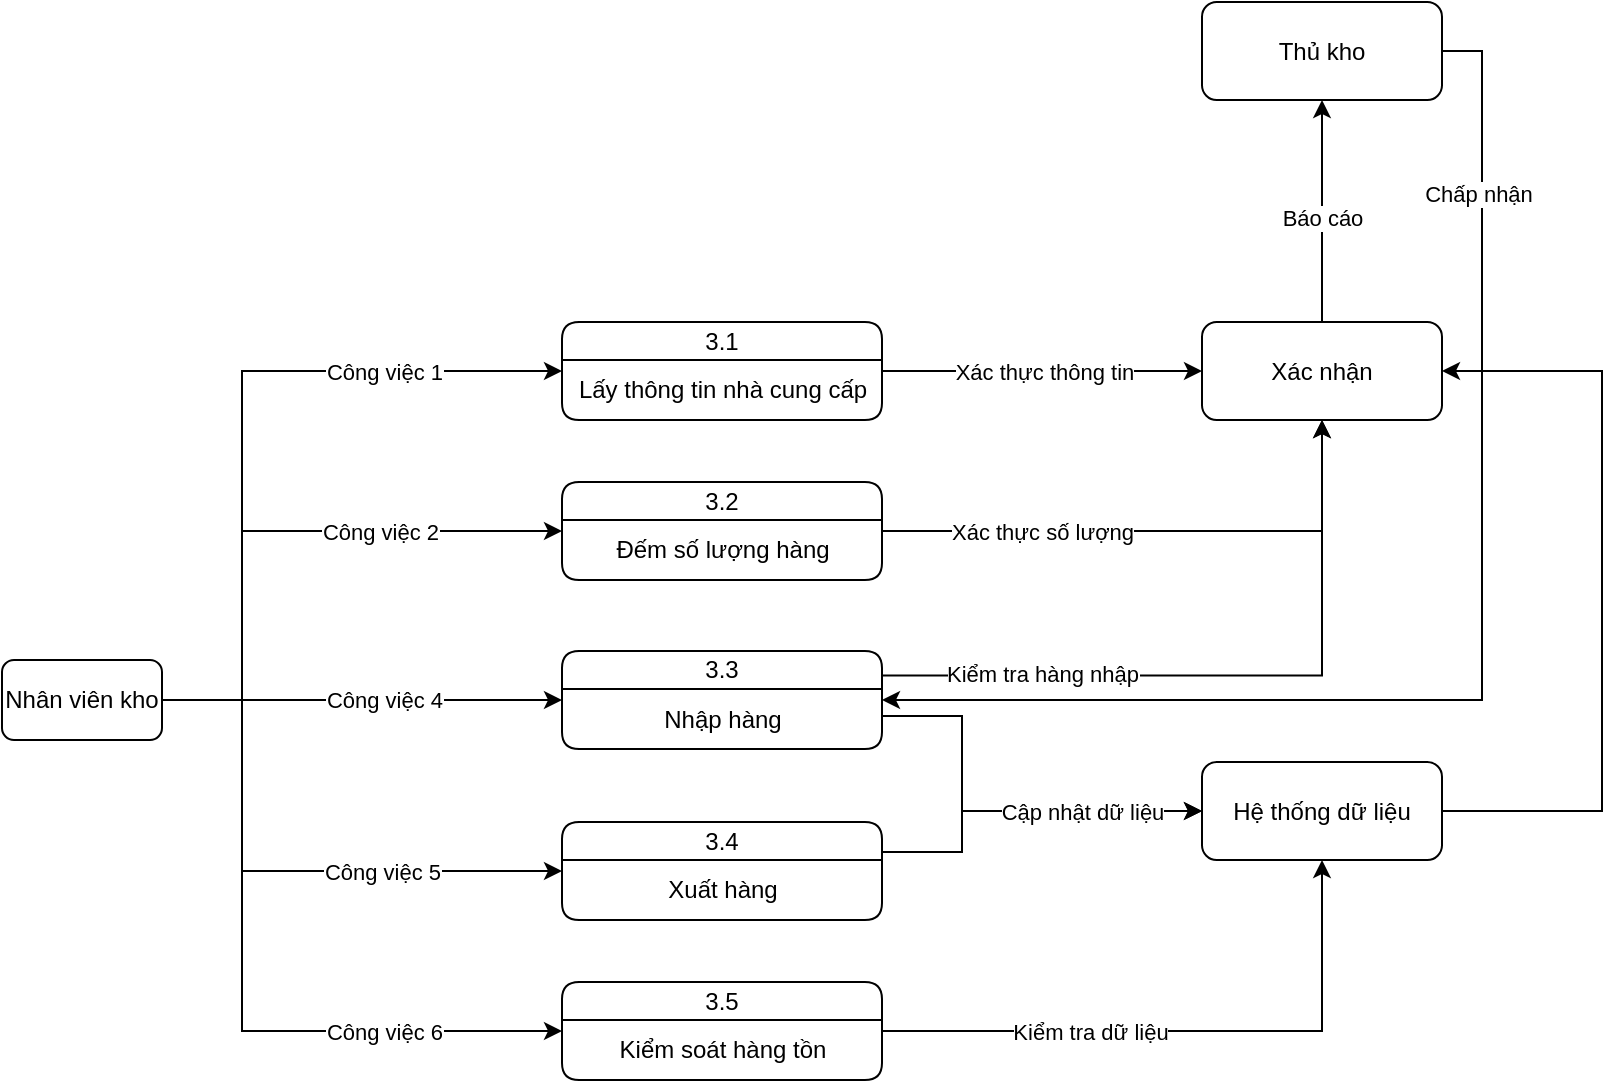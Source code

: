 <mxfile version="20.5.3" type="github">
  <diagram id="jDiCQ6K3not6Lp66DAId" name="Page-1">
    <mxGraphModel dx="1422" dy="782" grid="1" gridSize="10" guides="1" tooltips="1" connect="1" arrows="1" fold="1" page="1" pageScale="1" pageWidth="850" pageHeight="1100" math="0" shadow="0">
      <root>
        <mxCell id="0" />
        <mxCell id="1" parent="0" />
        <mxCell id="AIuGeXBI3ISIS_ihN_wv-3" value="Nhân viên kho" style="rounded=1;whiteSpace=wrap;html=1;fillStyle=hatch;" parent="1" vertex="1">
          <mxGeometry x="40" y="749" width="80" height="40" as="geometry" />
        </mxCell>
        <mxCell id="AIuGeXBI3ISIS_ihN_wv-4" style="rounded=0;orthogonalLoop=1;jettySize=auto;html=1;labelBorderColor=none;entryX=0;entryY=0.5;entryDx=0;entryDy=0;exitX=1;exitY=0.5;exitDx=0;exitDy=0;edgeStyle=orthogonalEdgeStyle;" parent="1" source="AIuGeXBI3ISIS_ihN_wv-3" target="AIuGeXBI3ISIS_ihN_wv-10" edge="1">
          <mxGeometry relative="1" as="geometry">
            <Array as="points">
              <mxPoint x="160" y="769" />
              <mxPoint x="160" y="605" />
            </Array>
            <mxPoint x="120" y="519" as="sourcePoint" />
          </mxGeometry>
        </mxCell>
        <mxCell id="AIuGeXBI3ISIS_ihN_wv-5" value="Công việc 1" style="edgeLabel;html=1;align=center;verticalAlign=middle;resizable=0;points=[];" parent="AIuGeXBI3ISIS_ihN_wv-4" vertex="1" connectable="0">
          <mxGeometry x="0.143" y="3" relative="1" as="geometry">
            <mxPoint x="67" y="3" as="offset" />
          </mxGeometry>
        </mxCell>
        <mxCell id="AIuGeXBI3ISIS_ihN_wv-8" style="edgeStyle=elbowEdgeStyle;rounded=0;orthogonalLoop=1;jettySize=auto;html=1;entryX=0;entryY=0.5;entryDx=0;entryDy=0;labelBorderColor=none;" parent="1" source="AIuGeXBI3ISIS_ihN_wv-10" target="AIuGeXBI3ISIS_ihN_wv-42" edge="1">
          <mxGeometry relative="1" as="geometry" />
        </mxCell>
        <mxCell id="AIuGeXBI3ISIS_ihN_wv-9" value="Xác thực thông tin" style="edgeLabel;html=1;align=center;verticalAlign=middle;resizable=0;points=[];" parent="AIuGeXBI3ISIS_ihN_wv-8" vertex="1" connectable="0">
          <mxGeometry x="0.167" relative="1" as="geometry">
            <mxPoint x="-13" as="offset" />
          </mxGeometry>
        </mxCell>
        <mxCell id="AIuGeXBI3ISIS_ihN_wv-10" value="3.1" style="swimlane;fontStyle=0;childLayout=stackLayout;horizontal=1;startSize=19;horizontalStack=0;resizeParent=1;resizeParentMax=0;resizeLast=0;collapsible=1;marginBottom=0;whiteSpace=wrap;html=1;rounded=1;fillStyle=hatch;" parent="1" vertex="1">
          <mxGeometry x="320" y="580" width="160" height="49" as="geometry" />
        </mxCell>
        <mxCell id="AIuGeXBI3ISIS_ihN_wv-11" style="edgeStyle=none;rounded=0;orthogonalLoop=1;jettySize=auto;html=1;labelBorderColor=none;" parent="AIuGeXBI3ISIS_ihN_wv-10" source="AIuGeXBI3ISIS_ihN_wv-12" target="AIuGeXBI3ISIS_ihN_wv-10" edge="1">
          <mxGeometry relative="1" as="geometry" />
        </mxCell>
        <mxCell id="AIuGeXBI3ISIS_ihN_wv-12" value="&lt;div&gt;Lấy thông tin nhà cung cấp&lt;br&gt;&lt;/div&gt;" style="text;html=1;align=center;verticalAlign=middle;resizable=0;points=[];autosize=1;strokeColor=none;fillColor=none;" parent="AIuGeXBI3ISIS_ihN_wv-10" vertex="1">
          <mxGeometry y="19" width="160" height="30" as="geometry" />
        </mxCell>
        <mxCell id="AIuGeXBI3ISIS_ihN_wv-13" style="edgeStyle=orthogonalEdgeStyle;rounded=0;orthogonalLoop=1;jettySize=auto;html=1;entryX=0.5;entryY=1;entryDx=0;entryDy=0;labelBorderColor=none;" parent="1" source="AIuGeXBI3ISIS_ihN_wv-15" target="AIuGeXBI3ISIS_ihN_wv-42" edge="1">
          <mxGeometry relative="1" as="geometry" />
        </mxCell>
        <mxCell id="AIuGeXBI3ISIS_ihN_wv-14" value="Xác thực số lượng" style="edgeLabel;html=1;align=center;verticalAlign=middle;resizable=0;points=[];" parent="AIuGeXBI3ISIS_ihN_wv-13" vertex="1" connectable="0">
          <mxGeometry x="-0.44" y="1" relative="1" as="geometry">
            <mxPoint x="3" y="1" as="offset" />
          </mxGeometry>
        </mxCell>
        <mxCell id="AIuGeXBI3ISIS_ihN_wv-15" value="3.2" style="swimlane;fontStyle=0;childLayout=stackLayout;horizontal=1;startSize=19;horizontalStack=0;resizeParent=1;resizeParentMax=0;resizeLast=0;collapsible=1;marginBottom=0;whiteSpace=wrap;html=1;rounded=1;fillStyle=hatch;" parent="1" vertex="1">
          <mxGeometry x="320" y="660" width="160" height="49" as="geometry" />
        </mxCell>
        <mxCell id="AIuGeXBI3ISIS_ihN_wv-16" value="&lt;div&gt;Đếm số lượng hàng&lt;br&gt;&lt;/div&gt;" style="text;html=1;align=center;verticalAlign=middle;resizable=0;points=[];autosize=1;strokeColor=none;fillColor=none;" parent="AIuGeXBI3ISIS_ihN_wv-15" vertex="1">
          <mxGeometry y="19" width="160" height="30" as="geometry" />
        </mxCell>
        <mxCell id="AIuGeXBI3ISIS_ihN_wv-17" style="edgeStyle=orthogonalEdgeStyle;rounded=0;orthogonalLoop=1;jettySize=auto;html=1;entryX=0.5;entryY=1;entryDx=0;entryDy=0;labelBorderColor=none;exitX=1;exitY=0.25;exitDx=0;exitDy=0;" parent="1" source="AIuGeXBI3ISIS_ihN_wv-20" target="AIuGeXBI3ISIS_ihN_wv-42" edge="1">
          <mxGeometry relative="1" as="geometry">
            <mxPoint x="540" y="740" as="sourcePoint" />
          </mxGeometry>
        </mxCell>
        <mxCell id="AIuGeXBI3ISIS_ihN_wv-18" value="Kiểm tra hàng nhập" style="edgeLabel;html=1;align=center;verticalAlign=middle;resizable=0;points=[];" parent="AIuGeXBI3ISIS_ihN_wv-17" vertex="1" connectable="0">
          <mxGeometry x="-0.306" y="1" relative="1" as="geometry">
            <mxPoint x="-41" as="offset" />
          </mxGeometry>
        </mxCell>
        <mxCell id="AIuGeXBI3ISIS_ihN_wv-19" style="edgeStyle=orthogonalEdgeStyle;rounded=0;orthogonalLoop=1;jettySize=auto;html=1;entryX=0;entryY=0.5;entryDx=0;entryDy=0;labelBorderColor=none;exitX=1;exitY=0.75;exitDx=0;exitDy=0;" parent="1" source="AIuGeXBI3ISIS_ihN_wv-20" target="AIuGeXBI3ISIS_ihN_wv-39" edge="1">
          <mxGeometry relative="1" as="geometry">
            <mxPoint x="430" y="780" as="sourcePoint" />
            <Array as="points">
              <mxPoint x="520" y="777" />
              <mxPoint x="520" y="825" />
            </Array>
          </mxGeometry>
        </mxCell>
        <mxCell id="AIuGeXBI3ISIS_ihN_wv-20" value="3.3" style="swimlane;fontStyle=0;childLayout=stackLayout;horizontal=1;startSize=19;horizontalStack=0;resizeParent=1;resizeParentMax=0;resizeLast=0;collapsible=1;marginBottom=0;whiteSpace=wrap;html=1;rounded=1;fillStyle=hatch;" parent="1" vertex="1">
          <mxGeometry x="320" y="744.5" width="160" height="49" as="geometry" />
        </mxCell>
        <mxCell id="AIuGeXBI3ISIS_ihN_wv-21" value="Nhập hàng" style="text;html=1;align=center;verticalAlign=middle;resizable=0;points=[];autosize=1;strokeColor=none;fillColor=none;" parent="AIuGeXBI3ISIS_ihN_wv-20" vertex="1">
          <mxGeometry y="19" width="160" height="30" as="geometry" />
        </mxCell>
        <mxCell id="AIuGeXBI3ISIS_ihN_wv-22" style="edgeStyle=orthogonalEdgeStyle;rounded=0;orthogonalLoop=1;jettySize=auto;html=1;entryX=0;entryY=0.5;entryDx=0;entryDy=0;labelBorderColor=none;" parent="1" source="AIuGeXBI3ISIS_ihN_wv-24" target="AIuGeXBI3ISIS_ihN_wv-39" edge="1">
          <mxGeometry relative="1" as="geometry">
            <Array as="points">
              <mxPoint x="520" y="845" />
              <mxPoint x="520" y="825" />
            </Array>
          </mxGeometry>
        </mxCell>
        <mxCell id="AIuGeXBI3ISIS_ihN_wv-23" value="Cập nhật dữ liệu" style="edgeLabel;html=1;align=center;verticalAlign=middle;resizable=0;points=[];" parent="AIuGeXBI3ISIS_ihN_wv-22" vertex="1" connectable="0">
          <mxGeometry x="0.212" y="-3" relative="1" as="geometry">
            <mxPoint x="11" y="-3" as="offset" />
          </mxGeometry>
        </mxCell>
        <mxCell id="AIuGeXBI3ISIS_ihN_wv-24" value="3.4" style="swimlane;fontStyle=0;childLayout=stackLayout;horizontal=1;startSize=19;horizontalStack=0;resizeParent=1;resizeParentMax=0;resizeLast=0;collapsible=1;marginBottom=0;whiteSpace=wrap;html=1;rounded=1;fillStyle=hatch;" parent="1" vertex="1">
          <mxGeometry x="320" y="830" width="160" height="49" as="geometry" />
        </mxCell>
        <mxCell id="AIuGeXBI3ISIS_ihN_wv-25" value="Xuất hàng" style="text;html=1;align=center;verticalAlign=middle;resizable=0;points=[];autosize=1;strokeColor=none;fillColor=none;" parent="AIuGeXBI3ISIS_ihN_wv-24" vertex="1">
          <mxGeometry y="19" width="160" height="30" as="geometry" />
        </mxCell>
        <mxCell id="AIuGeXBI3ISIS_ihN_wv-26" style="edgeStyle=orthogonalEdgeStyle;rounded=0;orthogonalLoop=1;jettySize=auto;html=1;entryX=0.5;entryY=1;entryDx=0;entryDy=0;labelBorderColor=none;" parent="1" source="AIuGeXBI3ISIS_ihN_wv-28" target="AIuGeXBI3ISIS_ihN_wv-39" edge="1">
          <mxGeometry relative="1" as="geometry" />
        </mxCell>
        <mxCell id="AIuGeXBI3ISIS_ihN_wv-27" value="Kiểm tra dữ liệu" style="edgeLabel;html=1;align=center;verticalAlign=middle;resizable=0;points=[];" parent="AIuGeXBI3ISIS_ihN_wv-26" vertex="1" connectable="0">
          <mxGeometry x="-0.435" y="-1" relative="1" as="geometry">
            <mxPoint x="17" y="-1" as="offset" />
          </mxGeometry>
        </mxCell>
        <mxCell id="AIuGeXBI3ISIS_ihN_wv-28" value="3.5" style="swimlane;fontStyle=0;childLayout=stackLayout;horizontal=1;startSize=19;horizontalStack=0;resizeParent=1;resizeParentMax=0;resizeLast=0;collapsible=1;marginBottom=0;whiteSpace=wrap;html=1;rounded=1;fillStyle=hatch;" parent="1" vertex="1">
          <mxGeometry x="320" y="910" width="160" height="49" as="geometry" />
        </mxCell>
        <mxCell id="AIuGeXBI3ISIS_ihN_wv-29" value="&lt;div&gt;Kiểm soát hàng tồn&lt;br&gt;&lt;/div&gt;" style="text;html=1;align=center;verticalAlign=middle;resizable=0;points=[];autosize=1;strokeColor=none;fillColor=none;" parent="AIuGeXBI3ISIS_ihN_wv-28" vertex="1">
          <mxGeometry y="19" width="160" height="30" as="geometry" />
        </mxCell>
        <mxCell id="AIuGeXBI3ISIS_ihN_wv-30" style="rounded=0;orthogonalLoop=1;jettySize=auto;html=1;labelBorderColor=none;entryX=0;entryY=0.5;entryDx=0;entryDy=0;exitX=1;exitY=0.5;exitDx=0;exitDy=0;edgeStyle=orthogonalEdgeStyle;" parent="1" source="AIuGeXBI3ISIS_ihN_wv-3" target="AIuGeXBI3ISIS_ihN_wv-15" edge="1">
          <mxGeometry relative="1" as="geometry">
            <Array as="points">
              <mxPoint x="160" y="769" />
              <mxPoint x="160" y="685" />
            </Array>
            <mxPoint x="120" y="519" as="sourcePoint" />
          </mxGeometry>
        </mxCell>
        <mxCell id="AIuGeXBI3ISIS_ihN_wv-31" value="Công việc 2" style="edgeLabel;html=1;align=center;verticalAlign=middle;resizable=0;points=[];" parent="AIuGeXBI3ISIS_ihN_wv-30" vertex="1" connectable="0">
          <mxGeometry x="0.588" y="-2" relative="1" as="geometry">
            <mxPoint x="-33" y="-2" as="offset" />
          </mxGeometry>
        </mxCell>
        <mxCell id="AIuGeXBI3ISIS_ihN_wv-32" style="rounded=0;orthogonalLoop=1;jettySize=auto;html=1;labelBorderColor=none;entryX=0;entryY=0.5;entryDx=0;entryDy=0;exitX=1;exitY=0.5;exitDx=0;exitDy=0;edgeStyle=orthogonalEdgeStyle;" parent="1" source="AIuGeXBI3ISIS_ihN_wv-3" target="AIuGeXBI3ISIS_ihN_wv-20" edge="1">
          <mxGeometry relative="1" as="geometry">
            <mxPoint x="120" y="519" as="sourcePoint" />
          </mxGeometry>
        </mxCell>
        <mxCell id="AIuGeXBI3ISIS_ihN_wv-33" value="Công việc 4" style="edgeLabel;html=1;align=center;verticalAlign=middle;resizable=0;points=[];" parent="AIuGeXBI3ISIS_ihN_wv-32" vertex="1" connectable="0">
          <mxGeometry x="0.673" y="-2" relative="1" as="geometry">
            <mxPoint x="-57" y="-2" as="offset" />
          </mxGeometry>
        </mxCell>
        <mxCell id="AIuGeXBI3ISIS_ihN_wv-34" style="rounded=0;orthogonalLoop=1;jettySize=auto;html=1;entryX=0;entryY=0.5;entryDx=0;entryDy=0;labelBorderColor=none;exitX=1;exitY=0.5;exitDx=0;exitDy=0;edgeStyle=orthogonalEdgeStyle;" parent="1" source="AIuGeXBI3ISIS_ihN_wv-3" target="AIuGeXBI3ISIS_ihN_wv-24" edge="1">
          <mxGeometry relative="1" as="geometry">
            <mxPoint x="120" y="519" as="sourcePoint" />
            <Array as="points">
              <mxPoint x="160" y="769" />
              <mxPoint x="160" y="855" />
            </Array>
          </mxGeometry>
        </mxCell>
        <mxCell id="AIuGeXBI3ISIS_ihN_wv-35" value="Công việc 5" style="edgeLabel;html=1;align=center;verticalAlign=middle;resizable=0;points=[];" parent="AIuGeXBI3ISIS_ihN_wv-34" vertex="1" connectable="0">
          <mxGeometry x="0.706" y="-2" relative="1" as="geometry">
            <mxPoint x="-48" y="-2" as="offset" />
          </mxGeometry>
        </mxCell>
        <mxCell id="AIuGeXBI3ISIS_ihN_wv-36" style="rounded=0;orthogonalLoop=1;jettySize=auto;html=1;labelBorderColor=none;entryX=0;entryY=0.5;entryDx=0;entryDy=0;exitX=1;exitY=0.5;exitDx=0;exitDy=0;edgeStyle=orthogonalEdgeStyle;" parent="1" source="AIuGeXBI3ISIS_ihN_wv-3" target="AIuGeXBI3ISIS_ihN_wv-28" edge="1">
          <mxGeometry relative="1" as="geometry">
            <mxPoint x="501" y="910" as="targetPoint" />
            <Array as="points">
              <mxPoint x="160" y="769" />
              <mxPoint x="160" y="935" />
            </Array>
            <mxPoint x="130" y="880" as="sourcePoint" />
          </mxGeometry>
        </mxCell>
        <mxCell id="AIuGeXBI3ISIS_ihN_wv-37" value="Công việc 6" style="edgeLabel;html=1;align=center;verticalAlign=middle;resizable=0;points=[];" parent="AIuGeXBI3ISIS_ihN_wv-36" vertex="1" connectable="0">
          <mxGeometry x="0.789" y="-2" relative="1" as="geometry">
            <mxPoint x="-51" y="-2" as="offset" />
          </mxGeometry>
        </mxCell>
        <mxCell id="AIuGeXBI3ISIS_ihN_wv-38" style="edgeStyle=orthogonalEdgeStyle;rounded=0;orthogonalLoop=1;jettySize=auto;html=1;entryX=1;entryY=0.5;entryDx=0;entryDy=0;labelBorderColor=none;exitX=1;exitY=0.5;exitDx=0;exitDy=0;" parent="1" source="AIuGeXBI3ISIS_ihN_wv-39" target="AIuGeXBI3ISIS_ihN_wv-42" edge="1">
          <mxGeometry relative="1" as="geometry">
            <Array as="points">
              <mxPoint x="840" y="825" />
              <mxPoint x="840" y="605" />
            </Array>
          </mxGeometry>
        </mxCell>
        <mxCell id="AIuGeXBI3ISIS_ihN_wv-39" value="Hệ thống dữ liệu" style="rounded=1;whiteSpace=wrap;html=1;fillStyle=hatch;" parent="1" vertex="1">
          <mxGeometry x="640" y="800" width="120" height="49" as="geometry" />
        </mxCell>
        <mxCell id="AIuGeXBI3ISIS_ihN_wv-40" style="edgeStyle=orthogonalEdgeStyle;rounded=0;orthogonalLoop=1;jettySize=auto;html=1;entryX=0.5;entryY=1;entryDx=0;entryDy=0;labelBorderColor=none;exitX=0.5;exitY=0;exitDx=0;exitDy=0;" parent="1" source="AIuGeXBI3ISIS_ihN_wv-42" target="AIuGeXBI3ISIS_ihN_wv-45" edge="1">
          <mxGeometry relative="1" as="geometry" />
        </mxCell>
        <mxCell id="AIuGeXBI3ISIS_ihN_wv-41" value="Báo cáo" style="edgeLabel;html=1;align=center;verticalAlign=middle;resizable=0;points=[];" parent="AIuGeXBI3ISIS_ihN_wv-40" vertex="1" connectable="0">
          <mxGeometry x="0.261" y="2" relative="1" as="geometry">
            <mxPoint x="2" y="18" as="offset" />
          </mxGeometry>
        </mxCell>
        <mxCell id="AIuGeXBI3ISIS_ihN_wv-42" value="Xác nhận" style="rounded=1;whiteSpace=wrap;html=1;fillStyle=hatch;" parent="1" vertex="1">
          <mxGeometry x="640" y="580" width="120" height="49" as="geometry" />
        </mxCell>
        <mxCell id="AIuGeXBI3ISIS_ihN_wv-43" style="rounded=0;orthogonalLoop=1;jettySize=auto;html=1;labelBorderColor=none;exitX=1;exitY=0.5;exitDx=0;exitDy=0;entryX=1;entryY=0.5;entryDx=0;entryDy=0;edgeStyle=orthogonalEdgeStyle;" parent="1" source="AIuGeXBI3ISIS_ihN_wv-45" target="AIuGeXBI3ISIS_ihN_wv-20" edge="1">
          <mxGeometry relative="1" as="geometry">
            <mxPoint x="800" y="480" as="sourcePoint" />
            <mxPoint x="580" y="780" as="targetPoint" />
          </mxGeometry>
        </mxCell>
        <mxCell id="AIuGeXBI3ISIS_ihN_wv-44" value="Chấp nhận" style="edgeLabel;html=1;align=center;verticalAlign=middle;resizable=0;points=[];" parent="AIuGeXBI3ISIS_ihN_wv-43" vertex="1" connectable="0">
          <mxGeometry x="-0.654" y="-2" relative="1" as="geometry">
            <mxPoint y="-20" as="offset" />
          </mxGeometry>
        </mxCell>
        <mxCell id="AIuGeXBI3ISIS_ihN_wv-45" value="Thủ kho" style="rounded=1;whiteSpace=wrap;html=1;fillStyle=hatch;" parent="1" vertex="1">
          <mxGeometry x="640" y="420" width="120" height="49" as="geometry" />
        </mxCell>
      </root>
    </mxGraphModel>
  </diagram>
</mxfile>

